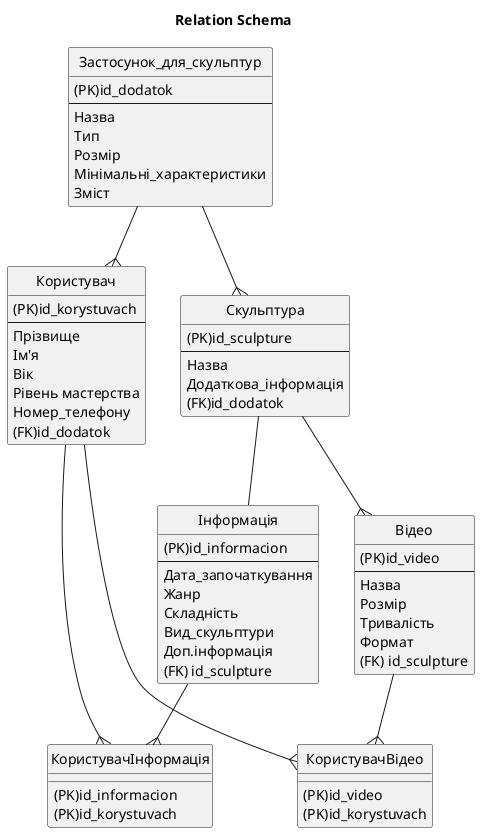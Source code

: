 @startuml
title Relation Schema
hide circle

entity Користувач {
  (PK)id_korystuvach
  --
  Прізвище
  Ім'я
  Вік
  Рівень мастерства
  Номер_телефону
 (FK)id_dodatok
}



entity Інформація {
  (PK)id_informacion
  --
  Дата_започаткування
  Жанр
  Складність
  Вид_скульптури
  Доп.інформація
 (FK) id_sculpture
}

entity Відео {
  (PK)id_video
  --
  Назва
  Розмір
  Тривалість
  Формат
  (FK) id_sculpture
}

entity Скульптура{
  (PK)id_sculpture
  --
 Назва
  Додаткова_інформація
  (FK)id_dodatok
}

entity Застосунок_для_скульптур {
  (PK)id_dodatok
  --
  Назва
  Тип
  Розмір
  Мінімальні_характеристики
  Зміст
}

entity КористувачІнформація {
  (PK)id_informacion
  (PK)id_korystuvach
}

 entity КористувачВідео {
  (PK)id_video
  (PK)id_korystuvach
}

Користувач --{ КористувачВідео
Відео --{ КористувачВідео

Користувач --{ КористувачІнформація
Інформація --{ КористувачІнформація

Застосунок_для_скульптур --{ Скульптура

Застосунок_для_скульптур --{ Користувач

Скульптура-- Інформація

Скульптура--{ Відео
@enduml
